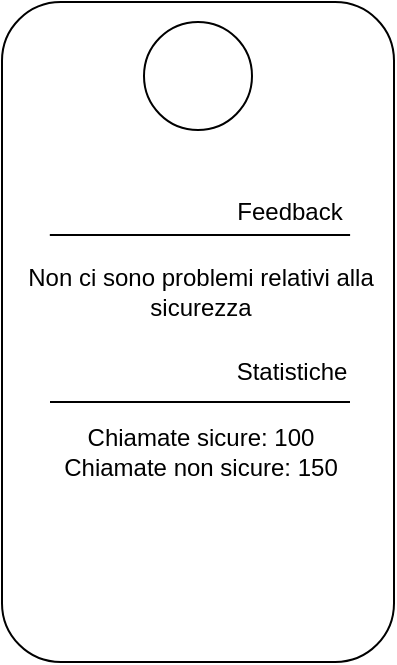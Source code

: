 <mxfile version="20.8.23" type="device" pages="3"><diagram name="Template Base" id="2yngMCkCqGnQDCY4kODa"><mxGraphModel dx="1050" dy="541" grid="1" gridSize="10" guides="1" tooltips="1" connect="1" arrows="1" fold="1" page="1" pageScale="1" pageWidth="827" pageHeight="1169" math="0" shadow="0"><root><mxCell id="0"/><mxCell id="1" parent="0"/><mxCell id="PNhqmoL74Q4jdoxf1_ii-1" value="" style="rounded=1;whiteSpace=wrap;html=1;" vertex="1" parent="1"><mxGeometry x="316" y="130" width="196" height="330" as="geometry"/></mxCell><mxCell id="PNhqmoL74Q4jdoxf1_ii-2" value="" style="ellipse;whiteSpace=wrap;html=1;aspect=fixed;" vertex="1" parent="1"><mxGeometry x="387" y="140" width="54" height="54" as="geometry"/></mxCell><mxCell id="PNhqmoL74Q4jdoxf1_ii-5" value="" style="endArrow=none;html=1;rounded=0;exitX=0.122;exitY=0.353;exitDx=0;exitDy=0;exitPerimeter=0;entryX=0.888;entryY=0.353;entryDx=0;entryDy=0;entryPerimeter=0;" edge="1" parent="1" source="PNhqmoL74Q4jdoxf1_ii-1" target="PNhqmoL74Q4jdoxf1_ii-1"><mxGeometry width="50" height="50" relative="1" as="geometry"><mxPoint x="390" y="390" as="sourcePoint"/><mxPoint x="440" y="340" as="targetPoint"/></mxGeometry></mxCell><mxCell id="PNhqmoL74Q4jdoxf1_ii-6" value="Feedback" style="text;html=1;strokeColor=none;fillColor=none;align=center;verticalAlign=middle;whiteSpace=wrap;rounded=0;" vertex="1" parent="1"><mxGeometry x="430" y="220" width="60" height="30" as="geometry"/></mxCell><mxCell id="PNhqmoL74Q4jdoxf1_ii-7" value="Non ci sono problemi relativi alla sicurezza" style="text;html=1;strokeColor=none;fillColor=none;align=center;verticalAlign=middle;whiteSpace=wrap;rounded=0;" vertex="1" parent="1"><mxGeometry x="321" y="260" width="189" height="30" as="geometry"/></mxCell><mxCell id="PNhqmoL74Q4jdoxf1_ii-9" value="" style="endArrow=none;html=1;rounded=0;exitX=0.122;exitY=0.353;exitDx=0;exitDy=0;exitPerimeter=0;entryX=0.888;entryY=0.353;entryDx=0;entryDy=0;entryPerimeter=0;" edge="1" parent="1"><mxGeometry width="50" height="50" relative="1" as="geometry"><mxPoint x="340" y="330" as="sourcePoint"/><mxPoint x="490" y="330" as="targetPoint"/></mxGeometry></mxCell><mxCell id="PNhqmoL74Q4jdoxf1_ii-10" value="Statistiche" style="text;html=1;strokeColor=none;fillColor=none;align=center;verticalAlign=middle;whiteSpace=wrap;rounded=0;" vertex="1" parent="1"><mxGeometry x="431" y="300" width="60" height="30" as="geometry"/></mxCell><mxCell id="PNhqmoL74Q4jdoxf1_ii-11" value="Chiamate sicure: 100&lt;br&gt;Chiamate non sicure: 150" style="text;html=1;strokeColor=none;fillColor=none;align=center;verticalAlign=middle;whiteSpace=wrap;rounded=0;" vertex="1" parent="1"><mxGeometry x="321" y="340" width="189" height="30" as="geometry"/></mxCell></root></mxGraphModel></diagram><diagram id="xcjVb0MEOZ6WB-59pMR9" name="Template con Issues"><mxGraphModel dx="1050" dy="541" grid="1" gridSize="10" guides="1" tooltips="1" connect="1" arrows="1" fold="1" page="1" pageScale="1" pageWidth="827" pageHeight="1169" math="0" shadow="0"><root><mxCell id="0"/><mxCell id="1" parent="0"/><mxCell id="eXUBmOSpo_9e0ZxOgEia-1" value="" style="rounded=1;whiteSpace=wrap;html=1;" vertex="1" parent="1"><mxGeometry x="316" y="130" width="196" height="450" as="geometry"/></mxCell><mxCell id="eXUBmOSpo_9e0ZxOgEia-2" value="" style="ellipse;whiteSpace=wrap;html=1;aspect=fixed;" vertex="1" parent="1"><mxGeometry x="387" y="140" width="54" height="54" as="geometry"/></mxCell><mxCell id="eXUBmOSpo_9e0ZxOgEia-3" value="" style="endArrow=none;html=1;rounded=0;exitX=0.122;exitY=0.267;exitDx=0;exitDy=0;exitPerimeter=0;entryX=0.888;entryY=0.289;entryDx=0;entryDy=0;entryPerimeter=0;" edge="1" parent="1" source="eXUBmOSpo_9e0ZxOgEia-1" target="eXUBmOSpo_9e0ZxOgEia-1"><mxGeometry width="50" height="50" relative="1" as="geometry"><mxPoint x="390" y="390" as="sourcePoint"/><mxPoint x="440" y="340" as="targetPoint"/><Array as="points"/></mxGeometry></mxCell><mxCell id="eXUBmOSpo_9e0ZxOgEia-4" value="Feedback" style="text;html=1;strokeColor=none;fillColor=none;align=center;verticalAlign=middle;whiteSpace=wrap;rounded=0;" vertex="1" parent="1"><mxGeometry x="430" y="220" width="60" height="30" as="geometry"/></mxCell><mxCell id="eXUBmOSpo_9e0ZxOgEia-5" value="Campo email non sicuro&lt;br&gt;Campo telefono non sicuro" style="text;html=1;strokeColor=none;fillColor=none;align=center;verticalAlign=middle;whiteSpace=wrap;rounded=0;" vertex="1" parent="1"><mxGeometry x="316" y="320" width="189" height="30" as="geometry"/></mxCell><mxCell id="eXUBmOSpo_9e0ZxOgEia-6" value="" style="endArrow=none;html=1;rounded=0;exitX=0.122;exitY=0.353;exitDx=0;exitDy=0;exitPerimeter=0;entryX=0.888;entryY=0.353;entryDx=0;entryDy=0;entryPerimeter=0;" edge="1" parent="1"><mxGeometry width="50" height="50" relative="1" as="geometry"><mxPoint x="339" y="430" as="sourcePoint"/><mxPoint x="489" y="430" as="targetPoint"/></mxGeometry></mxCell><mxCell id="eXUBmOSpo_9e0ZxOgEia-7" value="Statistiche" style="text;html=1;strokeColor=none;fillColor=none;align=center;verticalAlign=middle;whiteSpace=wrap;rounded=0;" vertex="1" parent="1"><mxGeometry x="430" y="400" width="60" height="30" as="geometry"/></mxCell><mxCell id="eXUBmOSpo_9e0ZxOgEia-8" value="Chiamate sicure: 100&lt;br&gt;Chiamate non sicure: 150" style="text;html=1;strokeColor=none;fillColor=none;align=center;verticalAlign=middle;whiteSpace=wrap;rounded=0;" vertex="1" parent="1"><mxGeometry x="323" y="460" width="189" height="30" as="geometry"/></mxCell></root></mxGraphModel></diagram><diagram id="9V9B9d4YNm9veQRPd6Dj" name="Template dettagli Issue"><mxGraphModel dx="1050" dy="541" grid="1" gridSize="10" guides="1" tooltips="1" connect="1" arrows="1" fold="1" page="1" pageScale="1" pageWidth="827" pageHeight="1169" math="0" shadow="0"><root><mxCell id="0"/><mxCell id="1" parent="0"/><mxCell id="LSC703ni8gm4xq6ZFE3P-1" value="" style="rounded=1;whiteSpace=wrap;html=1;" vertex="1" parent="1"><mxGeometry x="80" y="130" width="440" height="450" as="geometry"/></mxCell><mxCell id="LSC703ni8gm4xq6ZFE3P-2" value="" style="ellipse;whiteSpace=wrap;html=1;aspect=fixed;" vertex="1" parent="1"><mxGeometry x="387" y="140" width="54" height="54" as="geometry"/></mxCell><mxCell id="LSC703ni8gm4xq6ZFE3P-3" value="" style="endArrow=none;html=1;rounded=0;entryX=0.888;entryY=0.289;entryDx=0;entryDy=0;entryPerimeter=0;" edge="1" parent="1" target="LSC703ni8gm4xq6ZFE3P-1"><mxGeometry width="50" height="50" relative="1" as="geometry"><mxPoint x="340" y="260" as="sourcePoint"/><mxPoint x="440" y="340" as="targetPoint"/><Array as="points"/></mxGeometry></mxCell><mxCell id="LSC703ni8gm4xq6ZFE3P-4" value="Feedback" style="text;html=1;strokeColor=none;fillColor=none;align=center;verticalAlign=middle;whiteSpace=wrap;rounded=0;" vertex="1" parent="1"><mxGeometry x="430" y="220" width="60" height="30" as="geometry"/></mxCell><mxCell id="LSC703ni8gm4xq6ZFE3P-5" value="1. Campo email non sicuro&lt;br&gt;2. Campo telefono non sicuro" style="text;html=1;strokeColor=none;fillColor=none;align=center;verticalAlign=middle;whiteSpace=wrap;rounded=0;" vertex="1" parent="1"><mxGeometry x="316" y="320" width="189" height="30" as="geometry"/></mxCell><mxCell id="LSC703ni8gm4xq6ZFE3P-6" value="" style="endArrow=none;html=1;rounded=0;exitX=0.122;exitY=0.353;exitDx=0;exitDy=0;exitPerimeter=0;entryX=0.888;entryY=0.353;entryDx=0;entryDy=0;entryPerimeter=0;" edge="1" parent="1"><mxGeometry width="50" height="50" relative="1" as="geometry"><mxPoint x="339" y="430" as="sourcePoint"/><mxPoint x="489" y="430" as="targetPoint"/></mxGeometry></mxCell><mxCell id="LSC703ni8gm4xq6ZFE3P-7" value="Statistiche" style="text;html=1;strokeColor=none;fillColor=none;align=center;verticalAlign=middle;whiteSpace=wrap;rounded=0;" vertex="1" parent="1"><mxGeometry x="430" y="400" width="60" height="30" as="geometry"/></mxCell><mxCell id="LSC703ni8gm4xq6ZFE3P-8" value="Chiamate sicure: 100&lt;br&gt;Chiamate non sicure: 150" style="text;html=1;strokeColor=none;fillColor=none;align=center;verticalAlign=middle;whiteSpace=wrap;rounded=0;" vertex="1" parent="1"><mxGeometry x="323" y="460" width="189" height="30" as="geometry"/></mxCell><mxCell id="LSC703ni8gm4xq6ZFE3P-9" value="" style="endArrow=none;html=1;rounded=0;" edge="1" parent="1"><mxGeometry width="50" height="50" relative="1" as="geometry"><mxPoint x="323" y="540" as="sourcePoint"/><mxPoint x="323" y="170" as="targetPoint"/></mxGeometry></mxCell></root></mxGraphModel></diagram></mxfile>